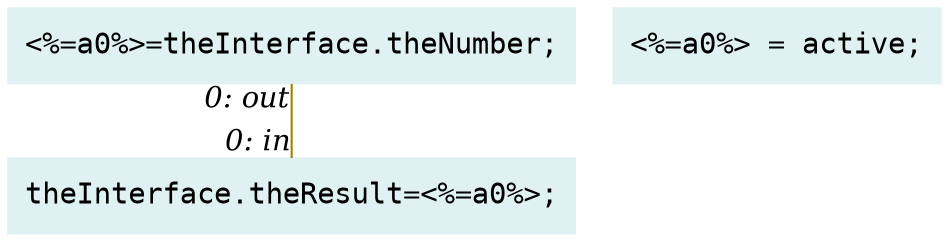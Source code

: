 digraph g{node_7905 [shape="box", style="filled", color="#dff1f2", fontname="Courier", label="<%=a0%>=theInterface.theNumber;
" ]
node_7907 [shape="box", style="filled", color="#dff1f2", fontname="Courier", label="theInterface.theResult=<%=a0%>;
" ]
node_7930 [shape="box", style="filled", color="#dff1f2", fontname="Courier", label="<%=a0%> = active;
" ]
node_7905 -> node_7907 [dir=none, arrowHead=none, fontname="Times-Italic", arrowsize=1, color="#9d8400", label="",  headlabel="0: in", taillabel="0: out" ]
}